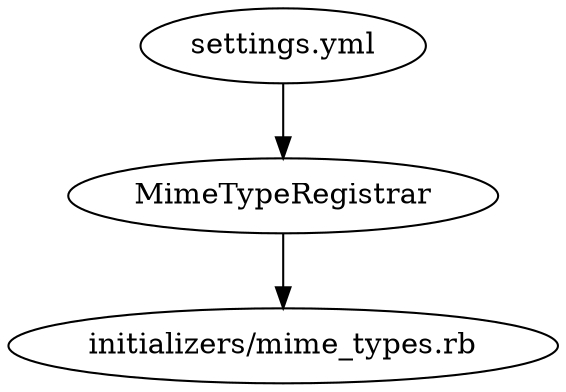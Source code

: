 digraph 
  {
    "settings.yml" -> "MimeTypeRegistrar";
    "MimeTypeRegistrar" -> "initializers/mime_types.rb";
  }
